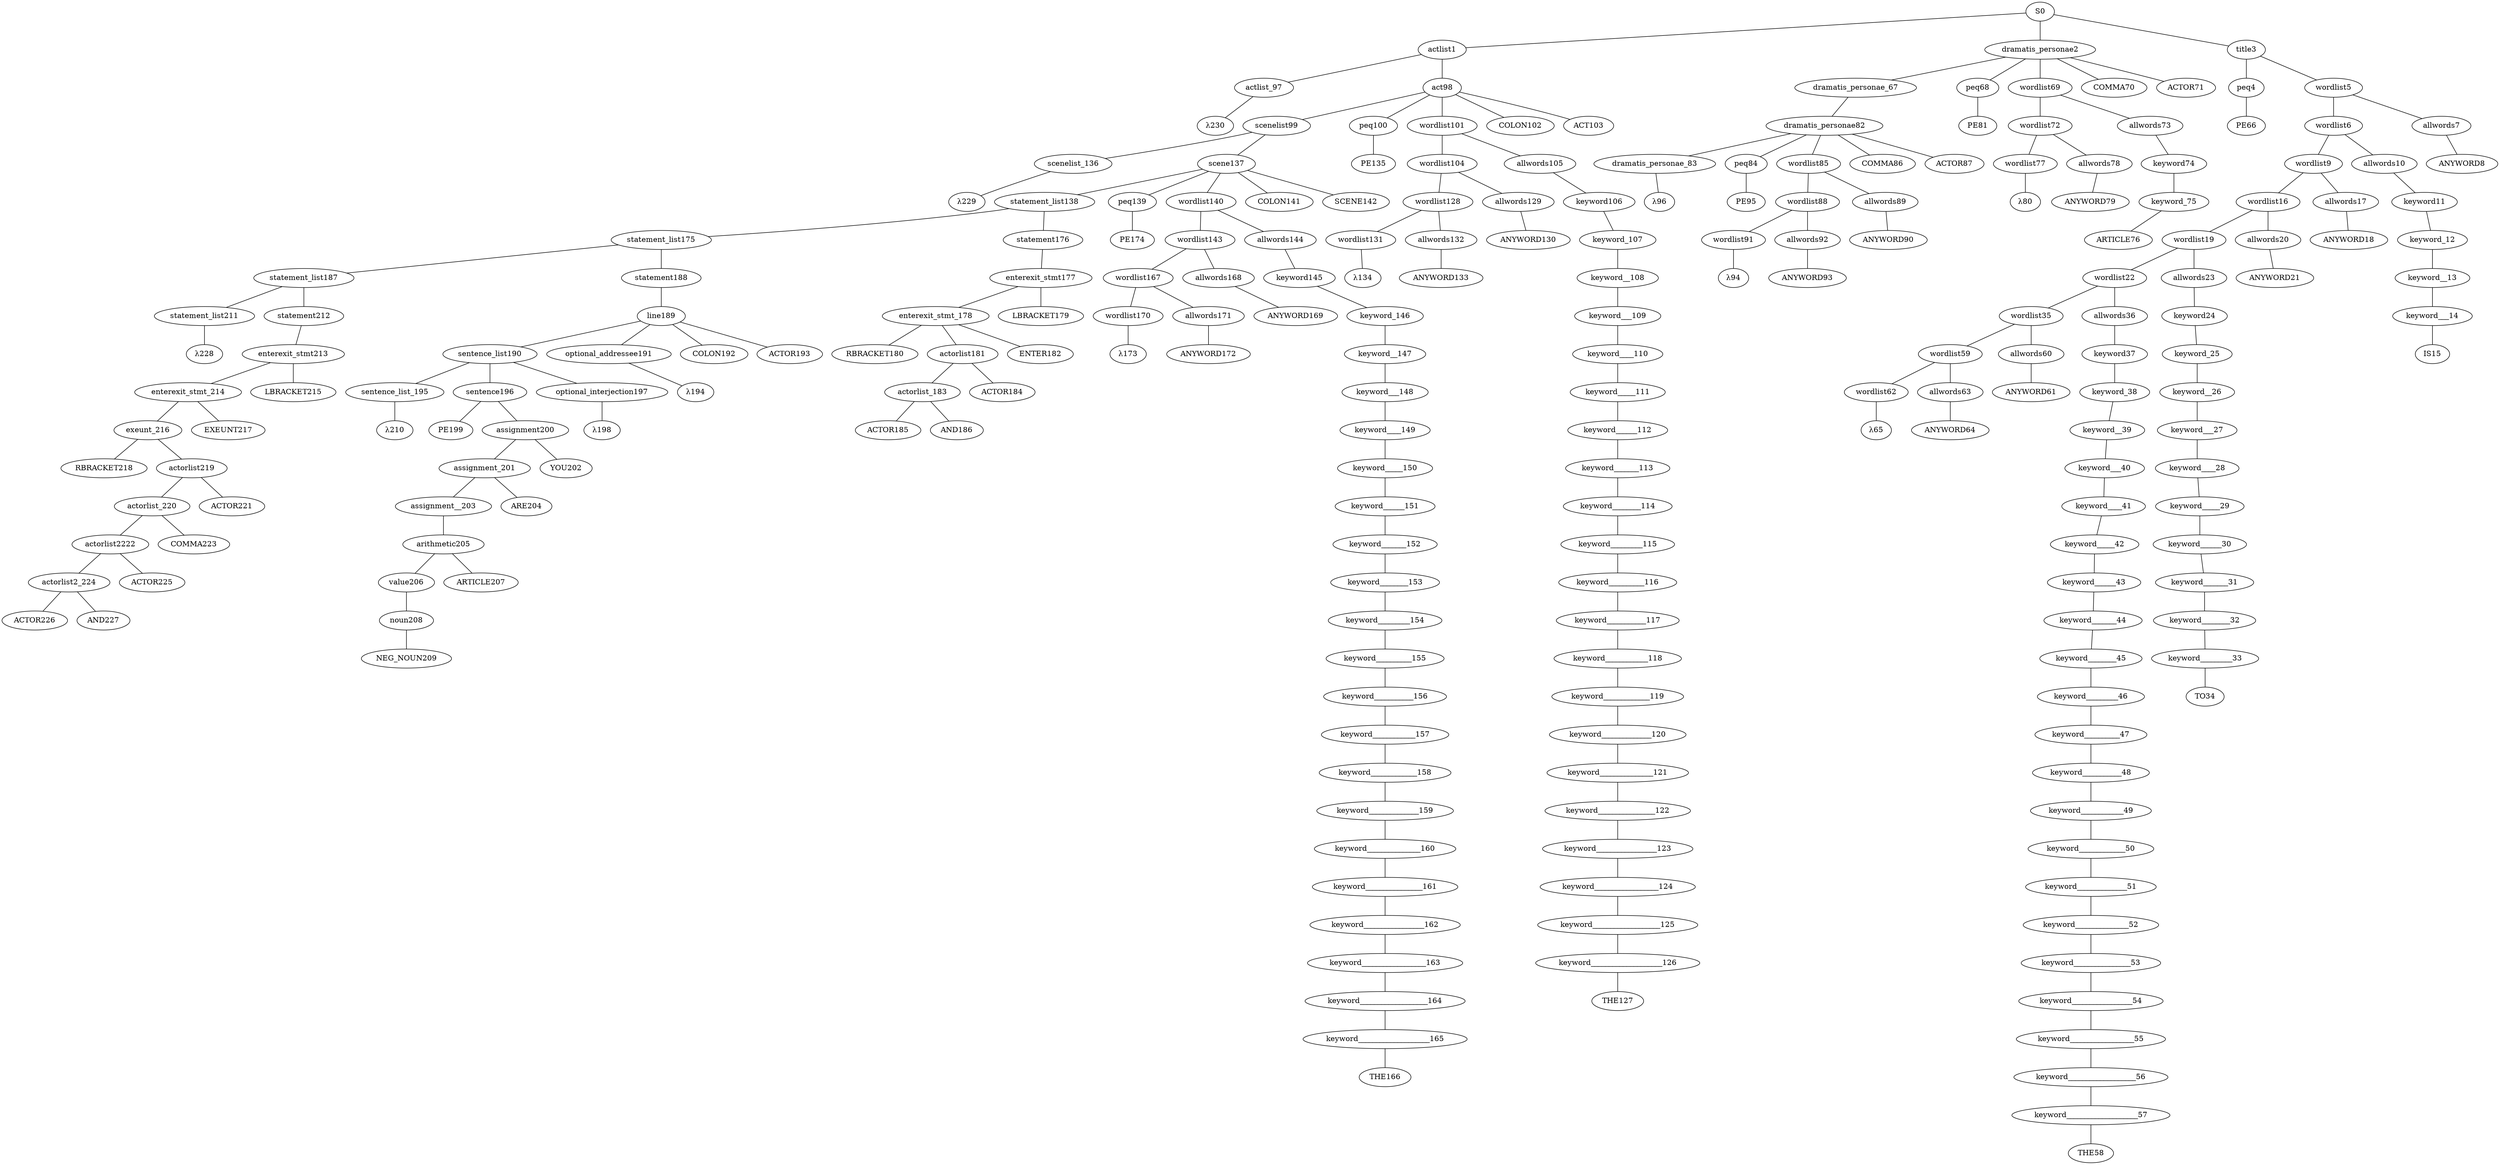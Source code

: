 strict graph {
	S0 -- actlist1
	S0 -- dramatis_personae2
	S0 -- title3

	title3 -- peq4
	title3 -- wordlist5

	wordlist5 -- wordlist6
	wordlist5 -- allwords7

	allwords7 -- ANYWORD8


	wordlist6 -- wordlist9
	wordlist6 -- allwords10

	allwords10 -- keyword11

	keyword11 -- keyword_12

	keyword_12 -- keyword__13

	keyword__13 -- keyword___14

	keyword___14 -- IS15


	wordlist9 -- wordlist16
	wordlist9 -- allwords17

	allwords17 -- ANYWORD18


	wordlist16 -- wordlist19
	wordlist16 -- allwords20

	allwords20 -- ANYWORD21


	wordlist19 -- wordlist22
	wordlist19 -- allwords23

	allwords23 -- keyword24

	keyword24 -- keyword_25

	keyword_25 -- keyword__26

	keyword__26 -- keyword___27

	keyword___27 -- keyword____28

	keyword____28 -- keyword_____29

	keyword_____29 -- keyword______30

	keyword______30 -- keyword_______31

	keyword_______31 -- keyword________32

	keyword________32 -- keyword_________33

	keyword_________33 -- TO34


	wordlist22 -- wordlist35
	wordlist22 -- allwords36

	allwords36 -- keyword37

	keyword37 -- keyword_38

	keyword_38 -- keyword__39

	keyword__39 -- keyword___40

	keyword___40 -- keyword____41

	keyword____41 -- keyword_____42

	keyword_____42 -- keyword______43

	keyword______43 -- keyword_______44

	keyword_______44 -- keyword________45

	keyword________45 -- keyword_________46

	keyword_________46 -- keyword__________47

	keyword__________47 -- keyword___________48

	keyword___________48 -- keyword____________49

	keyword____________49 -- keyword_____________50

	keyword_____________50 -- keyword______________51

	keyword______________51 -- keyword_______________52

	keyword_______________52 -- keyword________________53

	keyword________________53 -- keyword_________________54

	keyword_________________54 -- keyword__________________55

	keyword__________________55 -- keyword___________________56

	keyword___________________56 -- keyword____________________57

	keyword____________________57 -- THE58


	wordlist35 -- wordlist59
	wordlist35 -- allwords60

	allwords60 -- ANYWORD61


	wordlist59 -- wordlist62
	wordlist59 -- allwords63

	allwords63 -- ANYWORD64


	wordlist62 -- λ65

	peq4 -- PE66


	dramatis_personae2 -- dramatis_personae_67
	dramatis_personae2 -- peq68
	dramatis_personae2 -- wordlist69
	dramatis_personae2 -- COMMA70
	dramatis_personae2 -- ACTOR71



	wordlist69 -- wordlist72
	wordlist69 -- allwords73

	allwords73 -- keyword74

	keyword74 -- keyword_75

	keyword_75 -- ARTICLE76


	wordlist72 -- wordlist77
	wordlist72 -- allwords78

	allwords78 -- ANYWORD79


	wordlist77 -- λ80

	peq68 -- PE81


	dramatis_personae_67 -- dramatis_personae82

	dramatis_personae82 -- dramatis_personae_83
	dramatis_personae82 -- peq84
	dramatis_personae82 -- wordlist85
	dramatis_personae82 -- COMMA86
	dramatis_personae82 -- ACTOR87



	wordlist85 -- wordlist88
	wordlist85 -- allwords89

	allwords89 -- ANYWORD90


	wordlist88 -- wordlist91
	wordlist88 -- allwords92

	allwords92 -- ANYWORD93


	wordlist91 -- λ94

	peq84 -- PE95


	dramatis_personae_83 -- λ96

	actlist1 -- actlist_97
	actlist1 -- act98

	act98 -- scenelist99
	act98 -- peq100
	act98 -- wordlist101
	act98 -- COLON102
	act98 -- ACT103



	wordlist101 -- wordlist104
	wordlist101 -- allwords105

	allwords105 -- keyword106

	keyword106 -- keyword_107

	keyword_107 -- keyword__108

	keyword__108 -- keyword___109

	keyword___109 -- keyword____110

	keyword____110 -- keyword_____111

	keyword_____111 -- keyword______112

	keyword______112 -- keyword_______113

	keyword_______113 -- keyword________114

	keyword________114 -- keyword_________115

	keyword_________115 -- keyword__________116

	keyword__________116 -- keyword___________117

	keyword___________117 -- keyword____________118

	keyword____________118 -- keyword_____________119

	keyword_____________119 -- keyword______________120

	keyword______________120 -- keyword_______________121

	keyword_______________121 -- keyword________________122

	keyword________________122 -- keyword_________________123

	keyword_________________123 -- keyword__________________124

	keyword__________________124 -- keyword___________________125

	keyword___________________125 -- keyword____________________126

	keyword____________________126 -- THE127


	wordlist104 -- wordlist128
	wordlist104 -- allwords129

	allwords129 -- ANYWORD130


	wordlist128 -- wordlist131
	wordlist128 -- allwords132

	allwords132 -- ANYWORD133


	wordlist131 -- λ134

	peq100 -- PE135


	scenelist99 -- scenelist_136
	scenelist99 -- scene137

	scene137 -- statement_list138
	scene137 -- peq139
	scene137 -- wordlist140
	scene137 -- COLON141
	scene137 -- SCENE142



	wordlist140 -- wordlist143
	wordlist140 -- allwords144

	allwords144 -- keyword145

	keyword145 -- keyword_146

	keyword_146 -- keyword__147

	keyword__147 -- keyword___148

	keyword___148 -- keyword____149

	keyword____149 -- keyword_____150

	keyword_____150 -- keyword______151

	keyword______151 -- keyword_______152

	keyword_______152 -- keyword________153

	keyword________153 -- keyword_________154

	keyword_________154 -- keyword__________155

	keyword__________155 -- keyword___________156

	keyword___________156 -- keyword____________157

	keyword____________157 -- keyword_____________158

	keyword_____________158 -- keyword______________159

	keyword______________159 -- keyword_______________160

	keyword_______________160 -- keyword________________161

	keyword________________161 -- keyword_________________162

	keyword_________________162 -- keyword__________________163

	keyword__________________163 -- keyword___________________164

	keyword___________________164 -- keyword____________________165

	keyword____________________165 -- THE166


	wordlist143 -- wordlist167
	wordlist143 -- allwords168

	allwords168 -- ANYWORD169


	wordlist167 -- wordlist170
	wordlist167 -- allwords171

	allwords171 -- ANYWORD172


	wordlist170 -- λ173

	peq139 -- PE174


	statement_list138 -- statement_list175
	statement_list138 -- statement176

	statement176 -- enterexit_stmt177

	enterexit_stmt177 -- enterexit_stmt_178
	enterexit_stmt177 -- LBRACKET179


	enterexit_stmt_178 -- RBRACKET180
	enterexit_stmt_178 -- actorlist181
	enterexit_stmt_178 -- ENTER182


	actorlist181 -- actorlist_183
	actorlist181 -- ACTOR184


	actorlist_183 -- ACTOR185
	actorlist_183 -- AND186




	statement_list175 -- statement_list187
	statement_list175 -- statement188

	statement188 -- line189

	line189 -- sentence_list190
	line189 -- optional_addressee191
	line189 -- COLON192
	line189 -- ACTOR193



	optional_addressee191 -- λ194

	sentence_list190 -- sentence_list_195
	sentence_list190 -- sentence196
	sentence_list190 -- optional_interjection197

	optional_interjection197 -- λ198

	sentence196 -- PE199
	sentence196 -- assignment200

	assignment200 -- assignment_201
	assignment200 -- YOU202


	assignment_201 -- assignment__203
	assignment_201 -- ARE204


	assignment__203 -- arithmetic205

	arithmetic205 -- value206
	arithmetic205 -- ARTICLE207


	value206 -- noun208

	noun208 -- NEG_NOUN209



	sentence_list_195 -- λ210

	statement_list187 -- statement_list211
	statement_list187 -- statement212

	statement212 -- enterexit_stmt213

	enterexit_stmt213 -- enterexit_stmt_214
	enterexit_stmt213 -- LBRACKET215


	enterexit_stmt_214 -- exeunt_216
	enterexit_stmt_214 -- EXEUNT217


	exeunt_216 -- RBRACKET218
	exeunt_216 -- actorlist219

	actorlist219 -- actorlist_220
	actorlist219 -- ACTOR221


	actorlist_220 -- actorlist2222
	actorlist_220 -- COMMA223


	actorlist2222 -- actorlist2_224
	actorlist2222 -- ACTOR225


	actorlist2_224 -- ACTOR226
	actorlist2_224 -- AND227




	statement_list211 -- λ228

	scenelist_136 -- λ229

	actlist_97 -- λ230


}